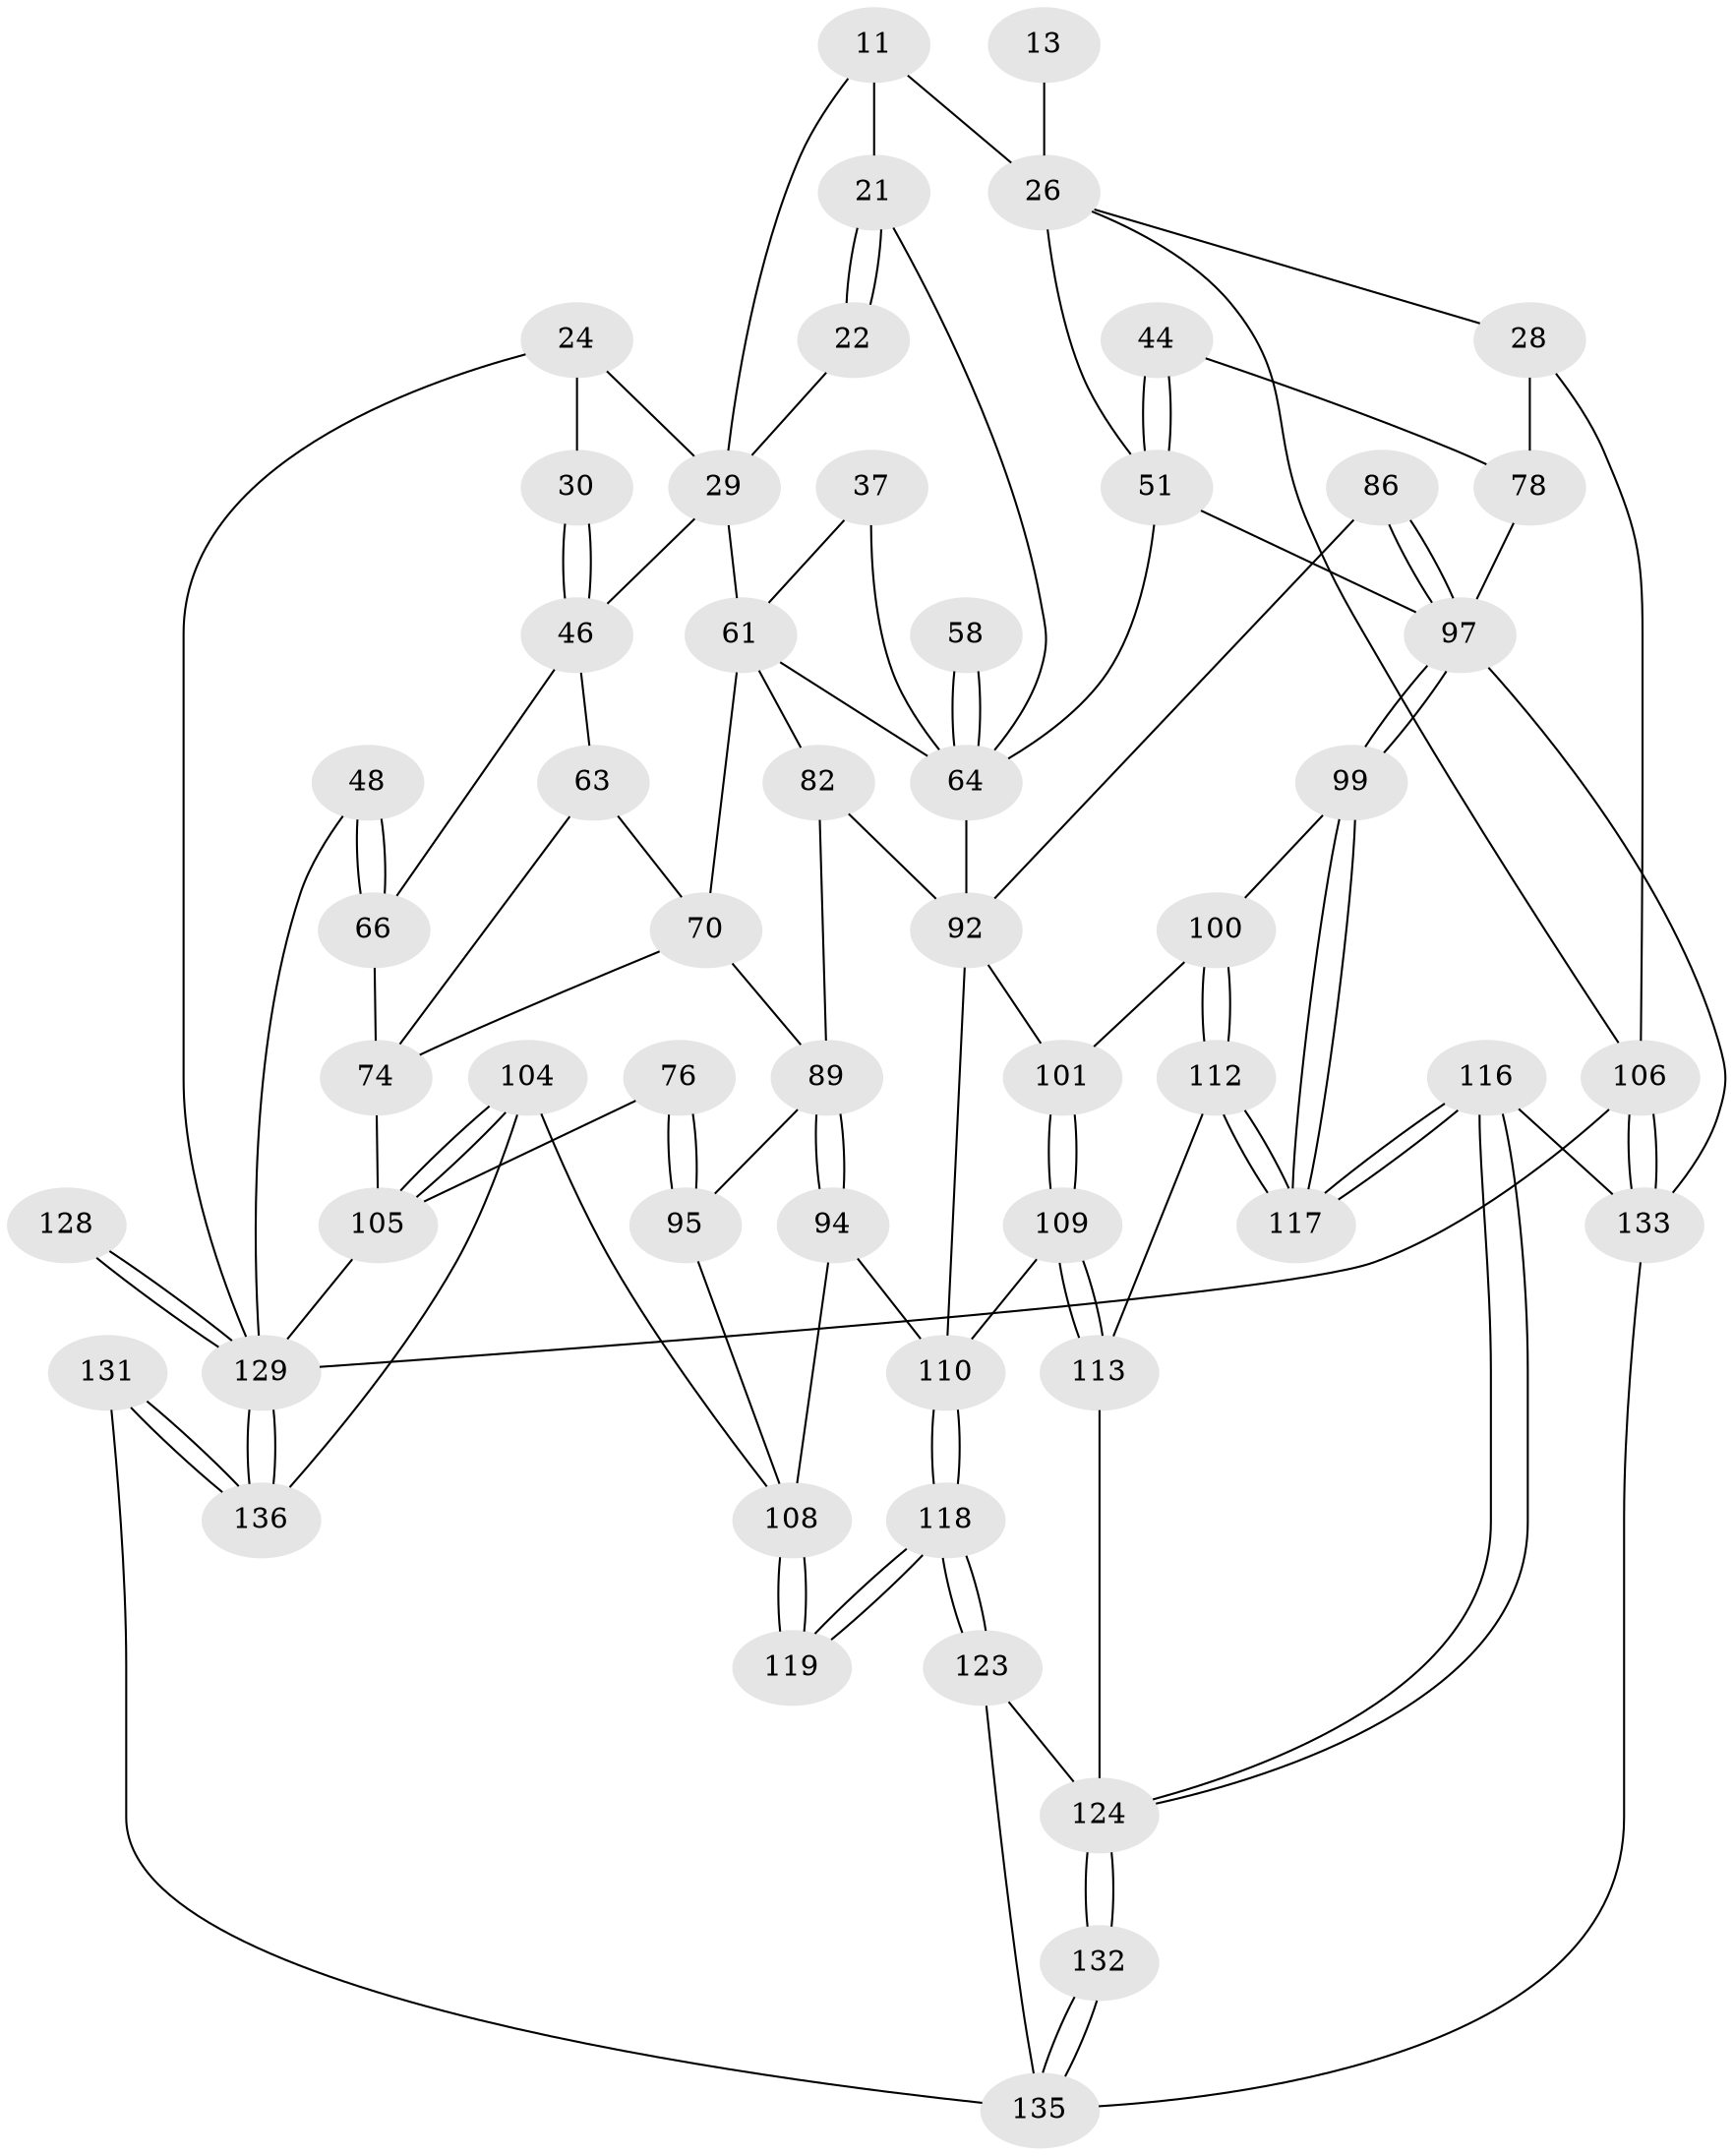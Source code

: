 // original degree distribution, {3: 0.014705882352941176, 5: 0.5294117647058824, 6: 0.22058823529411764, 4: 0.23529411764705882}
// Generated by graph-tools (version 1.1) at 2025/05/03/04/25 22:05:25]
// undirected, 54 vertices, 114 edges
graph export_dot {
graph [start="1"]
  node [color=gray90,style=filled];
  11 [pos="+0.6297406514733622+0.17371692210661424",super="+10"];
  13 [pos="+0.7754833715826857+0.0715380719771387"];
  21 [pos="+0.5736767978590319+0.2009109460931075",super="+12"];
  22 [pos="+0.4715167548841662+0.17680688402344158"];
  24 [pos="+0+0.20203889152074223",super="+20"];
  26 [pos="+0.8303595636981728+0.22981178168092264",super="+14+25+15"];
  28 [pos="+1+0.2640498603541965",super="+27"];
  29 [pos="+0.3385106328034851+0.22543262114061122",super="+17+16"];
  30 [pos="+0.07557290144582168+0.2517065883965779",super="+19"];
  37 [pos="+0.49153289700317915+0.3147924762931878"];
  44 [pos="+0.8823122984303253+0.327654351067922"];
  46 [pos="+0.1145497643728218+0.3432446097639174",super="+45+42"];
  48 [pos="+0+0.5369084368251081"];
  51 [pos="+0.7560809463165796+0.3760853597524894",super="+32+31"];
  58 [pos="+0.6724934521114351+0.5126510088403096"];
  61 [pos="+0.428711022458854+0.4215795795869826",super="+60+50"];
  63 [pos="+0.18524908899996026+0.3782865406801785",super="+62"];
  64 [pos="+0.6179568716762894+0.5030935842017914",super="+59+55"];
  66 [pos="+0.10733603360755584+0.46638116342501823",super="+47"];
  70 [pos="+0.38399400018365604+0.44185104888815896",super="+69"];
  74 [pos="+0.17958768626837843+0.5090046874549448",super="+65+73"];
  76 [pos="+0.25723612635809073+0.5582666073368951"];
  78 [pos="+1+0.37890208687044996",super="+56"];
  82 [pos="+0.5061965351077938+0.5247896960672322"];
  86 [pos="+0.7741495643019566+0.5894206991740865",super="+53"];
  89 [pos="+0.45577496568897696+0.5924813351886344",super="+83+71+72"];
  92 [pos="+0.5717764952509425+0.6369828263085434",super="+91+84"];
  94 [pos="+0.4752453925010006+0.6933692140499661"];
  95 [pos="+0.2782372072309704+0.6761208276991081",super="+90+75"];
  97 [pos="+0.8363689730603956+0.6734675506901543",super="+96+88+85"];
  99 [pos="+0.7948857287772854+0.7090890846588336"];
  100 [pos="+0.7078293897100959+0.6892291440077656"];
  101 [pos="+0.6864298453994513+0.65346467718987"];
  104 [pos="+0.2463095103772113+0.7593662301010523"];
  105 [pos="+0.192044257620846+0.7474799168067341",super="+98"];
  106 [pos="+1+1",super="+3"];
  108 [pos="+0.3953000832167206+0.7105737051235721",super="+102+103"];
  109 [pos="+0.5331505995142519+0.7246320885857981"];
  110 [pos="+0.4995373500818952+0.710659799133441",super="+93"];
  112 [pos="+0.64906960059281+0.7685298717069224"];
  113 [pos="+0.6263782977832033+0.7851272403399382"];
  116 [pos="+0.8078942429171713+0.8572866706206501"];
  117 [pos="+0.7936493517791391+0.8007751093437062"];
  118 [pos="+0.46453169948526735+0.892097992541659"];
  119 [pos="+0.4007155046434137+0.8327755694111986"];
  123 [pos="+0.4755162212017191+1",super="+122"];
  124 [pos="+0.7908684817256658+0.8842987248070748",super="+120+121"];
  128 [pos="+0+0.8872244350172397"];
  129 [pos="+0+1",super="+4+81+127"];
  131 [pos="+0.3988285273184328+1"];
  132 [pos="+0.7849528627893513+0.9097428183167595"];
  133 [pos="+0.908777124385436+1",super="+115+114+107"];
  135 [pos="+0.7817836621722877+0.9286813724574813",super="+134"];
  136 [pos="+0+1",super="+126+125"];
  11 -- 21 [weight=2];
  11 -- 29;
  11 -- 26 [weight=2];
  13 -- 26 [weight=3];
  21 -- 22;
  21 -- 22;
  21 -- 64;
  22 -- 29 [weight=2];
  24 -- 30 [weight=2];
  24 -- 129 [weight=2];
  24 -- 29;
  26 -- 51;
  26 -- 28;
  26 -- 106;
  28 -- 78 [weight=2];
  28 -- 106;
  29 -- 46;
  29 -- 61;
  30 -- 46 [weight=2];
  30 -- 46;
  37 -- 64;
  37 -- 61 [weight=2];
  44 -- 51 [weight=2];
  44 -- 51;
  44 -- 78;
  46 -- 66;
  46 -- 63 [weight=2];
  48 -- 66 [weight=2];
  48 -- 66;
  48 -- 129;
  51 -- 97;
  51 -- 64;
  58 -- 64 [weight=3];
  58 -- 64;
  61 -- 70 [weight=2];
  61 -- 82;
  61 -- 64;
  63 -- 70 [weight=2];
  63 -- 74;
  64 -- 92 [weight=2];
  66 -- 74;
  70 -- 89 [weight=2];
  70 -- 74;
  74 -- 105 [weight=2];
  76 -- 95 [weight=2];
  76 -- 95;
  76 -- 105;
  78 -- 97 [weight=2];
  82 -- 89;
  82 -- 92;
  86 -- 97 [weight=3];
  86 -- 97;
  86 -- 92;
  89 -- 94;
  89 -- 94;
  89 -- 95 [weight=2];
  92 -- 110;
  92 -- 101;
  94 -- 108;
  94 -- 110;
  95 -- 108;
  97 -- 99;
  97 -- 99;
  97 -- 133 [weight=2];
  99 -- 100;
  99 -- 117;
  99 -- 117;
  100 -- 101;
  100 -- 112;
  100 -- 112;
  101 -- 109;
  101 -- 109;
  104 -- 105;
  104 -- 105;
  104 -- 108;
  104 -- 136;
  105 -- 129 [weight=2];
  106 -- 133 [weight=2];
  106 -- 133;
  106 -- 129 [weight=2];
  108 -- 119 [weight=2];
  108 -- 119;
  109 -- 110;
  109 -- 113;
  109 -- 113;
  110 -- 118;
  110 -- 118;
  112 -- 113;
  112 -- 117;
  112 -- 117;
  113 -- 124;
  116 -- 117;
  116 -- 117;
  116 -- 124;
  116 -- 124;
  116 -- 133;
  118 -- 119;
  118 -- 119;
  118 -- 123;
  118 -- 123;
  123 -- 135 [weight=2];
  123 -- 124;
  124 -- 132 [weight=2];
  124 -- 132;
  128 -- 129 [weight=3];
  128 -- 129;
  129 -- 136 [weight=2];
  129 -- 136;
  131 -- 136 [weight=2];
  131 -- 136;
  131 -- 135;
  132 -- 135;
  132 -- 135;
  133 -- 135;
}

